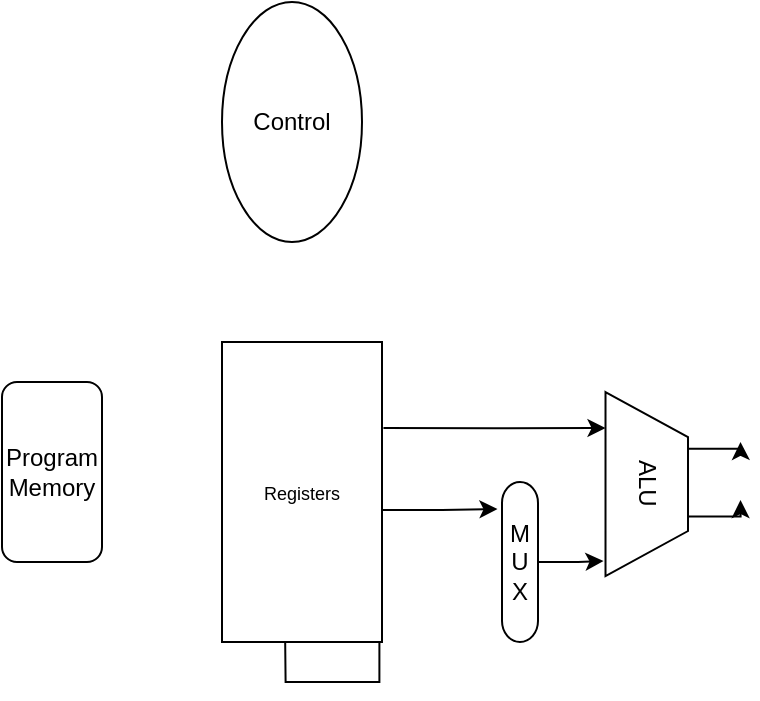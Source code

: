 <mxfile version="22.0.8" type="github">
  <diagram name="Side-1" id="iuWs3q5cyl7LvnMa140l">
    <mxGraphModel dx="920" dy="585" grid="1" gridSize="10" guides="1" tooltips="1" connect="1" arrows="1" fold="1" page="1" pageScale="1" pageWidth="827" pageHeight="1169" math="0" shadow="0">
      <root>
        <mxCell id="0" />
        <mxCell id="1" parent="0" />
        <mxCell id="n9z45cQNKOcP6cbtqa8D-1" value="Program&lt;br&gt;Memory" style="rounded=1;whiteSpace=wrap;html=1;" parent="1" vertex="1">
          <mxGeometry x="160" y="240" width="50" height="90" as="geometry" />
        </mxCell>
        <mxCell id="CPthXReATBzyC8R7jm16-2" style="edgeStyle=orthogonalEdgeStyle;rounded=0;orthogonalLoop=1;jettySize=auto;html=1;exitX=0.309;exitY=0.018;exitDx=0;exitDy=0;exitPerimeter=0;" edge="1" parent="1" source="n9z45cQNKOcP6cbtqa8D-47">
          <mxGeometry relative="1" as="geometry">
            <mxPoint x="529.25" y="270" as="targetPoint" />
            <mxPoint x="499.25" y="270" as="sourcePoint" />
          </mxGeometry>
        </mxCell>
        <mxCell id="CPthXReATBzyC8R7jm16-4" style="edgeStyle=orthogonalEdgeStyle;rounded=0;orthogonalLoop=1;jettySize=auto;html=1;exitX=0.677;exitY=-0.009;exitDx=0;exitDy=0;exitPerimeter=0;" edge="1" parent="1" source="n9z45cQNKOcP6cbtqa8D-47">
          <mxGeometry relative="1" as="geometry">
            <mxPoint x="529.25" y="299" as="targetPoint" />
          </mxGeometry>
        </mxCell>
        <mxCell id="n9z45cQNKOcP6cbtqa8D-47" value="ALU" style="shape=trapezoid;perimeter=trapezoidPerimeter;whiteSpace=wrap;html=1;fixedSize=1;rotation=90;size=22.5;rounded=0;shadow=0;" parent="1" vertex="1">
          <mxGeometry x="436.38" y="270.38" width="92" height="41.25" as="geometry" />
        </mxCell>
        <mxCell id="CPthXReATBzyC8R7jm16-8" value="M&lt;br&gt;U&lt;br&gt;X" style="rounded=1;whiteSpace=wrap;html=1;imageHeight=24;arcSize=58;rotation=0;" vertex="1" parent="1">
          <mxGeometry x="410" y="290" width="18" height="80" as="geometry" />
        </mxCell>
        <mxCell id="CPthXReATBzyC8R7jm16-14" style="edgeStyle=orthogonalEdgeStyle;rounded=0;orthogonalLoop=1;jettySize=auto;html=1;exitX=0.984;exitY=0.563;exitDx=0;exitDy=0;exitPerimeter=0;" edge="1" parent="1" source="CPthXReATBzyC8R7jm16-9">
          <mxGeometry relative="1" as="geometry">
            <mxPoint x="301.28" y="340" as="targetPoint" />
            <mxPoint x="260" y="244.45" as="sourcePoint" />
          </mxGeometry>
        </mxCell>
        <mxCell id="CPthXReATBzyC8R7jm16-10" style="edgeStyle=orthogonalEdgeStyle;rounded=0;orthogonalLoop=1;jettySize=auto;html=1;entryX=-0.125;entryY=0.169;entryDx=0;entryDy=0;entryPerimeter=0;exitX=0.978;exitY=0.56;exitDx=0;exitDy=0;exitPerimeter=0;" edge="1" parent="1" source="CPthXReATBzyC8R7jm16-9" target="CPthXReATBzyC8R7jm16-8">
          <mxGeometry relative="1" as="geometry" />
        </mxCell>
        <mxCell id="CPthXReATBzyC8R7jm16-11" style="edgeStyle=orthogonalEdgeStyle;rounded=0;orthogonalLoop=1;jettySize=auto;html=1;entryX=0.918;entryY=1.024;entryDx=0;entryDy=0;entryPerimeter=0;" edge="1" parent="1" source="CPthXReATBzyC8R7jm16-8" target="n9z45cQNKOcP6cbtqa8D-47">
          <mxGeometry relative="1" as="geometry" />
        </mxCell>
        <mxCell id="CPthXReATBzyC8R7jm16-12" style="edgeStyle=orthogonalEdgeStyle;rounded=0;orthogonalLoop=1;jettySize=auto;html=1;entryX=0.196;entryY=1;entryDx=0;entryDy=0;entryPerimeter=0;exitX=1.009;exitY=0.287;exitDx=0;exitDy=0;exitPerimeter=0;" edge="1" parent="1" source="CPthXReATBzyC8R7jm16-9" target="n9z45cQNKOcP6cbtqa8D-47">
          <mxGeometry relative="1" as="geometry" />
        </mxCell>
        <mxCell id="CPthXReATBzyC8R7jm16-15" value="" style="edgeStyle=orthogonalEdgeStyle;rounded=0;orthogonalLoop=1;jettySize=auto;html=1;exitX=0.984;exitY=0.563;exitDx=0;exitDy=0;exitPerimeter=0;" edge="1" parent="1" target="CPthXReATBzyC8R7jm16-9">
          <mxGeometry relative="1" as="geometry">
            <mxPoint x="371.28" y="400" as="targetPoint" />
            <mxPoint x="330" y="304.45" as="sourcePoint" />
          </mxGeometry>
        </mxCell>
        <mxCell id="CPthXReATBzyC8R7jm16-9" value="&lt;font style=&quot;font-size: 9px;&quot;&gt;Registers&lt;/font&gt;" style="rounded=0;whiteSpace=wrap;html=1;" vertex="1" parent="1">
          <mxGeometry x="270" y="220" width="80" height="150" as="geometry" />
        </mxCell>
        <mxCell id="CPthXReATBzyC8R7jm16-16" value="Control" style="ellipse;whiteSpace=wrap;html=1;" vertex="1" parent="1">
          <mxGeometry x="270" y="50" width="70" height="120" as="geometry" />
        </mxCell>
      </root>
    </mxGraphModel>
  </diagram>
</mxfile>
